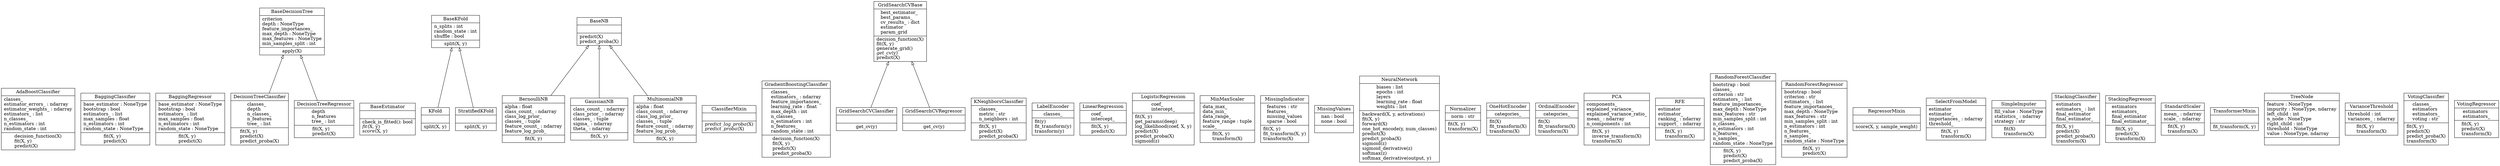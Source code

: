 digraph "classes" {
rankdir=BT
charset="utf-8"
"mini_sklearn.ensemble.boosting.AdaBoostClassifier" [color="black", fontcolor="black", label=<{AdaBoostClassifier|classes_<br ALIGN="LEFT"/>estimator_errors_ : ndarray<br ALIGN="LEFT"/>estimator_weights_ : ndarray<br ALIGN="LEFT"/>estimators_ : list<br ALIGN="LEFT"/>n_classes_<br ALIGN="LEFT"/>n_estimators : int<br ALIGN="LEFT"/>random_state : int<br ALIGN="LEFT"/>|decision_function(X)<br ALIGN="LEFT"/>fit(X, y)<br ALIGN="LEFT"/>predict(X)<br ALIGN="LEFT"/>}>, shape="record", style="solid"];
"mini_sklearn.ensemble.bagging.BaggingClassifier" [color="black", fontcolor="black", label=<{BaggingClassifier|base_estimator : NoneType<br ALIGN="LEFT"/>bootstrap : bool<br ALIGN="LEFT"/>estimators_ : list<br ALIGN="LEFT"/>max_samples : float<br ALIGN="LEFT"/>n_estimators : int<br ALIGN="LEFT"/>random_state : NoneType<br ALIGN="LEFT"/>|fit(X, y)<br ALIGN="LEFT"/>predict(X)<br ALIGN="LEFT"/>}>, shape="record", style="solid"];
"mini_sklearn.ensemble.bagging.BaggingRegressor" [color="black", fontcolor="black", label=<{BaggingRegressor|base_estimator : NoneType<br ALIGN="LEFT"/>bootstrap : bool<br ALIGN="LEFT"/>estimators_ : list<br ALIGN="LEFT"/>max_samples : float<br ALIGN="LEFT"/>n_estimators : int<br ALIGN="LEFT"/>random_state : NoneType<br ALIGN="LEFT"/>|fit(X, y)<br ALIGN="LEFT"/>predict(X)<br ALIGN="LEFT"/>}>, shape="record", style="solid"];
"mini_sklearn.tree.decision_tree.BaseDecisionTree" [color="black", fontcolor="black", label=<{BaseDecisionTree|criterion<br ALIGN="LEFT"/>depth : NoneType<br ALIGN="LEFT"/>feature_importances_<br ALIGN="LEFT"/>max_depth : NoneType<br ALIGN="LEFT"/>max_features : NoneType<br ALIGN="LEFT"/>min_samples_split : int<br ALIGN="LEFT"/>|apply(X)<br ALIGN="LEFT"/>}>, shape="record", style="solid"];
"mini_sklearn.base.base.BaseEstimator" [color="black", fontcolor="black", label=<{BaseEstimator|<br ALIGN="LEFT"/>|check_is_fitted(): bool<br ALIGN="LEFT"/><I>fit</I>(X, y)<br ALIGN="LEFT"/><I>score</I>(X, y)<br ALIGN="LEFT"/>}>, shape="record", style="solid"];
"mini_sklearn.model_selection.__split.BaseKFold" [color="black", fontcolor="black", label=<{BaseKFold|n_splits : int<br ALIGN="LEFT"/>random_state : int<br ALIGN="LEFT"/>shuffle : bool<br ALIGN="LEFT"/>|split(X, y)<br ALIGN="LEFT"/>}>, shape="record", style="solid"];
"mini_sklearn.naive_bayes.BaseNB" [color="black", fontcolor="black", label=<{BaseNB|<br ALIGN="LEFT"/>|predict(X)<br ALIGN="LEFT"/>predict_proba(X)<br ALIGN="LEFT"/>}>, shape="record", style="solid"];
"mini_sklearn.naive_bayes.BernoulliNB" [color="black", fontcolor="black", label=<{BernoulliNB|alpha : float<br ALIGN="LEFT"/>class_count_ : ndarray<br ALIGN="LEFT"/>class_log_prior_<br ALIGN="LEFT"/>classes_ : tuple<br ALIGN="LEFT"/>feature_count_ : ndarray<br ALIGN="LEFT"/>feature_log_prob_<br ALIGN="LEFT"/>|fit(X, y)<br ALIGN="LEFT"/>}>, shape="record", style="solid"];
"mini_sklearn.base.base.ClassifierMixin" [color="black", fontcolor="black", label=<{ClassifierMixin|<br ALIGN="LEFT"/>|<I>predict_log_proba</I>(X)<br ALIGN="LEFT"/><I>predict_proba</I>(X)<br ALIGN="LEFT"/>}>, shape="record", style="solid"];
"mini_sklearn.tree.decision_tree.DecisionTreeClassifier" [color="black", fontcolor="black", label=<{DecisionTreeClassifier|classes_<br ALIGN="LEFT"/>depth<br ALIGN="LEFT"/>n_classes_<br ALIGN="LEFT"/>n_features<br ALIGN="LEFT"/>tree_ : list<br ALIGN="LEFT"/>|fit(X, y)<br ALIGN="LEFT"/>predict(X)<br ALIGN="LEFT"/>predict_proba(X)<br ALIGN="LEFT"/>}>, shape="record", style="solid"];
"mini_sklearn.tree.decision_tree.DecisionTreeRegressor" [color="black", fontcolor="black", label=<{DecisionTreeRegressor|depth<br ALIGN="LEFT"/>n_features<br ALIGN="LEFT"/>tree_ : list<br ALIGN="LEFT"/>|fit(X, y)<br ALIGN="LEFT"/>predict(X)<br ALIGN="LEFT"/>}>, shape="record", style="solid"];
"mini_sklearn.naive_bayes.GaussianNB" [color="black", fontcolor="black", label=<{GaussianNB|class_count_ : ndarray<br ALIGN="LEFT"/>class_prior_ : ndarray<br ALIGN="LEFT"/>classes_ : tuple<br ALIGN="LEFT"/>sigma_ : ndarray<br ALIGN="LEFT"/>theta_ : ndarray<br ALIGN="LEFT"/>|fit(X, y)<br ALIGN="LEFT"/>}>, shape="record", style="solid"];
"mini_sklearn.ensemble.boosting.GradientBoostingClassifier" [color="black", fontcolor="black", label=<{GradientBoostingClassifier|classes_<br ALIGN="LEFT"/>estimators_ : ndarray<br ALIGN="LEFT"/>feature_importances_<br ALIGN="LEFT"/>learning_rate : float<br ALIGN="LEFT"/>max_depth : int<br ALIGN="LEFT"/>n_classes_<br ALIGN="LEFT"/>n_estimators : int<br ALIGN="LEFT"/>n_features_<br ALIGN="LEFT"/>random_state : int<br ALIGN="LEFT"/>|decision_function(X)<br ALIGN="LEFT"/>fit(X, y)<br ALIGN="LEFT"/>predict(X)<br ALIGN="LEFT"/>predict_proba(X)<br ALIGN="LEFT"/>}>, shape="record", style="solid"];
"mini_sklearn.model_selection.GridSearch.GridSearchCVBase" [color="black", fontcolor="black", label=<{GridSearchCVBase|best_estimator_<br ALIGN="LEFT"/>best_params_<br ALIGN="LEFT"/>cv_results_ : dict<br ALIGN="LEFT"/>estimator<br ALIGN="LEFT"/>param_grid<br ALIGN="LEFT"/>|decision_function(X)<br ALIGN="LEFT"/>fit(X, y)<br ALIGN="LEFT"/>generate_grid()<br ALIGN="LEFT"/><I>get_cv</I>(y)<br ALIGN="LEFT"/>predict(X)<br ALIGN="LEFT"/>}>, shape="record", style="solid"];
"mini_sklearn.model_selection.GridSearch.GridSearchCVClassifier" [color="black", fontcolor="black", label=<{GridSearchCVClassifier|<br ALIGN="LEFT"/>|get_cv(y)<br ALIGN="LEFT"/>}>, shape="record", style="solid"];
"mini_sklearn.model_selection.GridSearch.GridSearchCVRegressor" [color="black", fontcolor="black", label=<{GridSearchCVRegressor|<br ALIGN="LEFT"/>|get_cv(y)<br ALIGN="LEFT"/>}>, shape="record", style="solid"];
"mini_sklearn.model_selection.__split.KFold" [color="black", fontcolor="black", label=<{KFold|<br ALIGN="LEFT"/>|split(X, y)<br ALIGN="LEFT"/>}>, shape="record", style="solid"];
"mini_sklearn.neighbors.KNeighborsClassifier.KNeighborsClassifier" [color="black", fontcolor="black", label=<{KNeighborsClassifier|classes_<br ALIGN="LEFT"/>metric : str<br ALIGN="LEFT"/>n_neighbors : int<br ALIGN="LEFT"/>|fit(X, y)<br ALIGN="LEFT"/>predict(X)<br ALIGN="LEFT"/>predict_proba(X)<br ALIGN="LEFT"/>}>, shape="record", style="solid"];
"mini_sklearn.preprocessing.encoding.label_encoder.LabelEncoder" [color="black", fontcolor="black", label=<{LabelEncoder|classes_<br ALIGN="LEFT"/>|fit(y)<br ALIGN="LEFT"/>fit_transform(y)<br ALIGN="LEFT"/>transform(y)<br ALIGN="LEFT"/>}>, shape="record", style="solid"];
"mini_sklearn.linear_model.regression.LinearRegression" [color="black", fontcolor="black", label=<{LinearRegression|coef_<br ALIGN="LEFT"/>intercept_<br ALIGN="LEFT"/>|fit(X, y)<br ALIGN="LEFT"/>predict(X)<br ALIGN="LEFT"/>}>, shape="record", style="solid"];
"mini_sklearn.linear_model.logistic_regression.LogisticRegression" [color="black", fontcolor="black", label=<{LogisticRegression|coef_<br ALIGN="LEFT"/>intercept_<br ALIGN="LEFT"/>|fit(X, y)<br ALIGN="LEFT"/>get_params(deep)<br ALIGN="LEFT"/>log_likelihood(coef, X, y)<br ALIGN="LEFT"/>predict(X)<br ALIGN="LEFT"/>predict_proba(X)<br ALIGN="LEFT"/>sigmoid(z)<br ALIGN="LEFT"/>}>, shape="record", style="solid"];
"mini_sklearn.preprocessing.transformers.scaler.MinMaxScaler" [color="black", fontcolor="black", label=<{MinMaxScaler|data_max_<br ALIGN="LEFT"/>data_min_<br ALIGN="LEFT"/>data_range_<br ALIGN="LEFT"/>feature_range : tuple<br ALIGN="LEFT"/>scale_<br ALIGN="LEFT"/>|fit(X, y)<br ALIGN="LEFT"/>transform(X)<br ALIGN="LEFT"/>}>, shape="record", style="solid"];
"mini_sklearn.preprocessing.imputation.missing_indicator.MissingIndicator" [color="black", fontcolor="black", label=<{MissingIndicator|features : str<br ALIGN="LEFT"/>features_<br ALIGN="LEFT"/>missing_values<br ALIGN="LEFT"/>sparse : bool<br ALIGN="LEFT"/>|fit(X, y)<br ALIGN="LEFT"/>fit_transform(X, y)<br ALIGN="LEFT"/>transform(X)<br ALIGN="LEFT"/>}>, shape="record", style="solid"];
"mini_sklearn.utils._encode.MissingValues" [color="black", fontcolor="black", label=<{MissingValues|nan : bool<br ALIGN="LEFT"/>none : bool<br ALIGN="LEFT"/>|}>, shape="record", style="solid"];
"mini_sklearn.naive_bayes.MultinomialNB" [color="black", fontcolor="black", label=<{MultinomialNB|alpha : float<br ALIGN="LEFT"/>class_count_ : ndarray<br ALIGN="LEFT"/>class_log_prior_<br ALIGN="LEFT"/>classes_ : tuple<br ALIGN="LEFT"/>feature_count_ : ndarray<br ALIGN="LEFT"/>feature_log_prob_<br ALIGN="LEFT"/>|fit(X, y)<br ALIGN="LEFT"/>}>, shape="record", style="solid"];
"mini_sklearn.neural_network.multilayer_perceptron.NeuralNetwork" [color="black", fontcolor="black", label=<{NeuralNetwork|biases : list<br ALIGN="LEFT"/>epochs : int<br ALIGN="LEFT"/>layers<br ALIGN="LEFT"/>learning_rate : float<br ALIGN="LEFT"/>weights : list<br ALIGN="LEFT"/>|backward(X, y, activations)<br ALIGN="LEFT"/>fit(X, y)<br ALIGN="LEFT"/>forward(X)<br ALIGN="LEFT"/>one_hot_encode(y, num_classes)<br ALIGN="LEFT"/>predict(X)<br ALIGN="LEFT"/>predict_proba(X)<br ALIGN="LEFT"/>sigmoid(z)<br ALIGN="LEFT"/>sigmoid_derivative(z)<br ALIGN="LEFT"/>softmax(z)<br ALIGN="LEFT"/>softmax_derivative(output, y)<br ALIGN="LEFT"/>}>, shape="record", style="solid"];
"mini_sklearn.preprocessing.transformers.normalizer.Normalizer" [color="black", fontcolor="black", label=<{Normalizer|norm : str<br ALIGN="LEFT"/>|fit(X, y)<br ALIGN="LEFT"/>transform(X)<br ALIGN="LEFT"/>}>, shape="record", style="solid"];
"mini_sklearn.preprocessing.encoding.one_hot_encoder.OneHotEncoder" [color="black", fontcolor="black", label=<{OneHotEncoder|categories_<br ALIGN="LEFT"/>|fit(X)<br ALIGN="LEFT"/>fit_transform(X)<br ALIGN="LEFT"/>transform(X)<br ALIGN="LEFT"/>}>, shape="record", style="solid"];
"mini_sklearn.preprocessing.encoding.ordinal_encoder.OrdinalEncoder" [color="black", fontcolor="black", label=<{OrdinalEncoder|categories_<br ALIGN="LEFT"/>|fit(X)<br ALIGN="LEFT"/>fit_transform(X)<br ALIGN="LEFT"/>transform(X)<br ALIGN="LEFT"/>}>, shape="record", style="solid"];
"mini_sklearn.decomposition.pca.PCA" [color="black", fontcolor="black", label=<{PCA|components_<br ALIGN="LEFT"/>explained_variance_<br ALIGN="LEFT"/>explained_variance_ratio_<br ALIGN="LEFT"/>mean_ : ndarray<br ALIGN="LEFT"/>n_components : int<br ALIGN="LEFT"/>|fit(X, y)<br ALIGN="LEFT"/>inverse_transform(X)<br ALIGN="LEFT"/>transform(X)<br ALIGN="LEFT"/>}>, shape="record", style="solid"];
"mini_sklearn.feature_selection.RFE.RFE" [color="black", fontcolor="black", label=<{RFE|estimator<br ALIGN="LEFT"/>estimator_<br ALIGN="LEFT"/>ranking_ : ndarray<br ALIGN="LEFT"/>support_ : ndarray<br ALIGN="LEFT"/>|fit(X, y)<br ALIGN="LEFT"/>transform(X)<br ALIGN="LEFT"/>}>, shape="record", style="solid"];
"mini_sklearn.ensemble.random_forest.RandomForestClassifier" [color="black", fontcolor="black", label=<{RandomForestClassifier|bootstrap : bool<br ALIGN="LEFT"/>classes_<br ALIGN="LEFT"/>criterion : str<br ALIGN="LEFT"/>estimators_ : list<br ALIGN="LEFT"/>feature_importances_<br ALIGN="LEFT"/>max_depth : NoneType<br ALIGN="LEFT"/>max_features : str<br ALIGN="LEFT"/>min_samples_split : int<br ALIGN="LEFT"/>n_classes_<br ALIGN="LEFT"/>n_estimators : int<br ALIGN="LEFT"/>n_features_<br ALIGN="LEFT"/>n_samples_<br ALIGN="LEFT"/>random_state : NoneType<br ALIGN="LEFT"/>|fit(X, y)<br ALIGN="LEFT"/>predict(X)<br ALIGN="LEFT"/>predict_proba(X)<br ALIGN="LEFT"/>}>, shape="record", style="solid"];
"mini_sklearn.ensemble.random_forest.RandomForestRegressor" [color="black", fontcolor="black", label=<{RandomForestRegressor|bootstrap : bool<br ALIGN="LEFT"/>criterion : str<br ALIGN="LEFT"/>estimators_ : list<br ALIGN="LEFT"/>feature_importances_<br ALIGN="LEFT"/>max_depth : NoneType<br ALIGN="LEFT"/>max_features : str<br ALIGN="LEFT"/>min_samples_split : int<br ALIGN="LEFT"/>n_estimators : int<br ALIGN="LEFT"/>n_features_<br ALIGN="LEFT"/>n_samples_<br ALIGN="LEFT"/>random_state : NoneType<br ALIGN="LEFT"/>|fit(X, y)<br ALIGN="LEFT"/>predict(X)<br ALIGN="LEFT"/>}>, shape="record", style="solid"];
"mini_sklearn.base.base.RegressorMixin" [color="black", fontcolor="black", label=<{RegressorMixin|<br ALIGN="LEFT"/>|score(X, y, sample_weight)<br ALIGN="LEFT"/>}>, shape="record", style="solid"];
"mini_sklearn.feature_selection.select_from_model.SelectFromModel" [color="black", fontcolor="black", label=<{SelectFromModel|estimator<br ALIGN="LEFT"/>estimator_<br ALIGN="LEFT"/>importances_ : ndarray<br ALIGN="LEFT"/>threshold_<br ALIGN="LEFT"/>|fit(X, y)<br ALIGN="LEFT"/>transform(X)<br ALIGN="LEFT"/>}>, shape="record", style="solid"];
"mini_sklearn.preprocessing.imputation.simple_imputer.SimpleImputer" [color="black", fontcolor="black", label=<{SimpleImputer|fill_value : NoneType<br ALIGN="LEFT"/>statistics_ : ndarray<br ALIGN="LEFT"/>strategy : str<br ALIGN="LEFT"/>|fit(X)<br ALIGN="LEFT"/>transform(X)<br ALIGN="LEFT"/>}>, shape="record", style="solid"];
"mini_sklearn.ensemble.stacking.StackingClassifier" [color="black", fontcolor="black", label=<{StackingClassifier|estimators<br ALIGN="LEFT"/>estimators_ : list<br ALIGN="LEFT"/>final_estimator<br ALIGN="LEFT"/>final_estimator_<br ALIGN="LEFT"/>|fit(X, y)<br ALIGN="LEFT"/>predict(X)<br ALIGN="LEFT"/>predict_proba(X)<br ALIGN="LEFT"/>transform(X)<br ALIGN="LEFT"/>}>, shape="record", style="solid"];
"mini_sklearn.ensemble.stacking.StackingRegressor" [color="black", fontcolor="black", label=<{StackingRegressor|estimators<br ALIGN="LEFT"/>estimators_<br ALIGN="LEFT"/>final_estimator<br ALIGN="LEFT"/>final_estimator_<br ALIGN="LEFT"/>|fit(X, y)<br ALIGN="LEFT"/>predict(X)<br ALIGN="LEFT"/>transform(X)<br ALIGN="LEFT"/>}>, shape="record", style="solid"];
"mini_sklearn.preprocessing.transformers.scaler.StandardScaler" [color="black", fontcolor="black", label=<{StandardScaler|mean_ : ndarray<br ALIGN="LEFT"/>scale_ : ndarray<br ALIGN="LEFT"/>|fit(X, y)<br ALIGN="LEFT"/>transform(X)<br ALIGN="LEFT"/>}>, shape="record", style="solid"];
"mini_sklearn.model_selection.__split.StratifiedKFold" [color="black", fontcolor="black", label=<{StratifiedKFold|<br ALIGN="LEFT"/>|split(X, y)<br ALIGN="LEFT"/>}>, shape="record", style="solid"];
"mini_sklearn.base.base.TransformerMixin" [color="black", fontcolor="black", label=<{TransformerMixin|<br ALIGN="LEFT"/>|fit_transform(X, y)<br ALIGN="LEFT"/>}>, shape="record", style="solid"];
"mini_sklearn.tree.decision_tree.TreeNode" [color="black", fontcolor="black", label=<{TreeNode|feature : NoneType<br ALIGN="LEFT"/>impurity : NoneType, ndarray<br ALIGN="LEFT"/>left_child : int<br ALIGN="LEFT"/>n_node : NoneType<br ALIGN="LEFT"/>right_child : int<br ALIGN="LEFT"/>threshold : NoneType<br ALIGN="LEFT"/>value : NoneType, ndarray<br ALIGN="LEFT"/>|}>, shape="record", style="solid"];
"mini_sklearn.feature_selection.variance_threshold.VarianceThreshold" [color="black", fontcolor="black", label=<{VarianceThreshold|threshold : int<br ALIGN="LEFT"/>variances_ : ndarray<br ALIGN="LEFT"/>|fit(X, y)<br ALIGN="LEFT"/>transform(X)<br ALIGN="LEFT"/>}>, shape="record", style="solid"];
"mini_sklearn.ensemble.voting.VotingClassifier" [color="black", fontcolor="black", label=<{VotingClassifier|classes_<br ALIGN="LEFT"/>estimators<br ALIGN="LEFT"/>estimators_<br ALIGN="LEFT"/>voting : str<br ALIGN="LEFT"/>|fit(X, y)<br ALIGN="LEFT"/>predict(X)<br ALIGN="LEFT"/>predict_proba(X)<br ALIGN="LEFT"/>transform(X)<br ALIGN="LEFT"/>}>, shape="record", style="solid"];
"mini_sklearn.ensemble.voting.VotingRegressor" [color="black", fontcolor="black", label=<{VotingRegressor|estimators<br ALIGN="LEFT"/>estimators_<br ALIGN="LEFT"/>|fit(X, y)<br ALIGN="LEFT"/>predict(X)<br ALIGN="LEFT"/>transform(X)<br ALIGN="LEFT"/>}>, shape="record", style="solid"];
"mini_sklearn.model_selection.GridSearch.GridSearchCVClassifier" -> "mini_sklearn.model_selection.GridSearch.GridSearchCVBase" [arrowhead="empty", arrowtail="none"];
"mini_sklearn.model_selection.GridSearch.GridSearchCVRegressor" -> "mini_sklearn.model_selection.GridSearch.GridSearchCVBase" [arrowhead="empty", arrowtail="none"];
"mini_sklearn.model_selection.__split.KFold" -> "mini_sklearn.model_selection.__split.BaseKFold" [arrowhead="empty", arrowtail="none"];
"mini_sklearn.model_selection.__split.StratifiedKFold" -> "mini_sklearn.model_selection.__split.BaseKFold" [arrowhead="empty", arrowtail="none"];
"mini_sklearn.naive_bayes.BernoulliNB" -> "mini_sklearn.naive_bayes.BaseNB" [arrowhead="empty", arrowtail="none"];
"mini_sklearn.naive_bayes.GaussianNB" -> "mini_sklearn.naive_bayes.BaseNB" [arrowhead="empty", arrowtail="none"];
"mini_sklearn.naive_bayes.MultinomialNB" -> "mini_sklearn.naive_bayes.BaseNB" [arrowhead="empty", arrowtail="none"];
"mini_sklearn.tree.decision_tree.DecisionTreeClassifier" -> "mini_sklearn.tree.decision_tree.BaseDecisionTree" [arrowhead="empty", arrowtail="none"];
"mini_sklearn.tree.decision_tree.DecisionTreeRegressor" -> "mini_sklearn.tree.decision_tree.BaseDecisionTree" [arrowhead="empty", arrowtail="none"];
}
